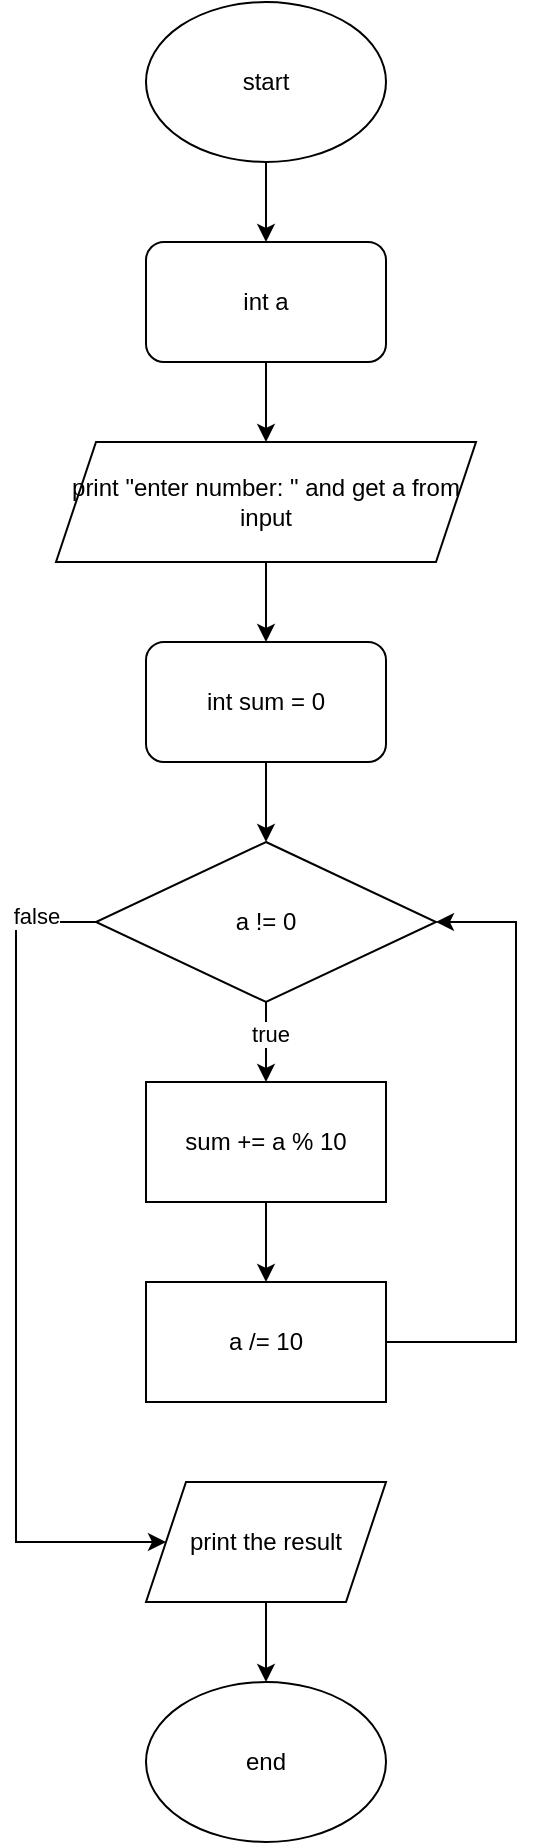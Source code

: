 <mxfile version="24.7.17">
  <diagram name="Page-1" id="P70mKtpN68wf8IWgFVFa">
    <mxGraphModel dx="754" dy="811" grid="1" gridSize="10" guides="1" tooltips="1" connect="1" arrows="1" fold="1" page="1" pageScale="1" pageWidth="850" pageHeight="1100" math="0" shadow="0">
      <root>
        <mxCell id="0" />
        <mxCell id="1" parent="0" />
        <mxCell id="1IqGT6YaL2pOZEqIe7GI-3" style="edgeStyle=orthogonalEdgeStyle;rounded=0;orthogonalLoop=1;jettySize=auto;html=1;entryX=0.5;entryY=0;entryDx=0;entryDy=0;" parent="1" source="1IqGT6YaL2pOZEqIe7GI-1" target="1IqGT6YaL2pOZEqIe7GI-2" edge="1">
          <mxGeometry relative="1" as="geometry" />
        </mxCell>
        <mxCell id="1IqGT6YaL2pOZEqIe7GI-1" value="start" style="ellipse;whiteSpace=wrap;html=1;" parent="1" vertex="1">
          <mxGeometry x="365" y="80" width="120" height="80" as="geometry" />
        </mxCell>
        <mxCell id="1IqGT6YaL2pOZEqIe7GI-5" style="edgeStyle=orthogonalEdgeStyle;rounded=0;orthogonalLoop=1;jettySize=auto;html=1;entryX=0.5;entryY=0;entryDx=0;entryDy=0;" parent="1" source="1IqGT6YaL2pOZEqIe7GI-2" target="1IqGT6YaL2pOZEqIe7GI-4" edge="1">
          <mxGeometry relative="1" as="geometry" />
        </mxCell>
        <mxCell id="1IqGT6YaL2pOZEqIe7GI-2" value="int a" style="rounded=1;whiteSpace=wrap;html=1;" parent="1" vertex="1">
          <mxGeometry x="365" y="200" width="120" height="60" as="geometry" />
        </mxCell>
        <mxCell id="1IqGT6YaL2pOZEqIe7GI-7" value="" style="edgeStyle=orthogonalEdgeStyle;rounded=0;orthogonalLoop=1;jettySize=auto;html=1;" parent="1" source="1IqGT6YaL2pOZEqIe7GI-4" target="1IqGT6YaL2pOZEqIe7GI-6" edge="1">
          <mxGeometry relative="1" as="geometry" />
        </mxCell>
        <mxCell id="1IqGT6YaL2pOZEqIe7GI-4" value="print &quot;enter number: &quot; and get a from input" style="shape=parallelogram;perimeter=parallelogramPerimeter;whiteSpace=wrap;html=1;fixedSize=1;" parent="1" vertex="1">
          <mxGeometry x="320" y="300" width="210" height="60" as="geometry" />
        </mxCell>
        <mxCell id="1IqGT6YaL2pOZEqIe7GI-9" value="" style="edgeStyle=orthogonalEdgeStyle;rounded=0;orthogonalLoop=1;jettySize=auto;html=1;" parent="1" source="1IqGT6YaL2pOZEqIe7GI-6" target="1IqGT6YaL2pOZEqIe7GI-8" edge="1">
          <mxGeometry relative="1" as="geometry" />
        </mxCell>
        <mxCell id="1IqGT6YaL2pOZEqIe7GI-6" value="int sum = 0" style="rounded=1;whiteSpace=wrap;html=1;" parent="1" vertex="1">
          <mxGeometry x="365" y="400" width="120" height="60" as="geometry" />
        </mxCell>
        <mxCell id="1IqGT6YaL2pOZEqIe7GI-11" value="" style="edgeStyle=orthogonalEdgeStyle;rounded=0;orthogonalLoop=1;jettySize=auto;html=1;" parent="1" source="1IqGT6YaL2pOZEqIe7GI-8" target="1IqGT6YaL2pOZEqIe7GI-10" edge="1">
          <mxGeometry relative="1" as="geometry" />
        </mxCell>
        <mxCell id="1IqGT6YaL2pOZEqIe7GI-14" value="true" style="edgeLabel;html=1;align=center;verticalAlign=middle;resizable=0;points=[];" parent="1IqGT6YaL2pOZEqIe7GI-11" vertex="1" connectable="0">
          <mxGeometry x="-0.2" y="2" relative="1" as="geometry">
            <mxPoint as="offset" />
          </mxGeometry>
        </mxCell>
        <mxCell id="1IqGT6YaL2pOZEqIe7GI-16" style="edgeStyle=orthogonalEdgeStyle;rounded=0;orthogonalLoop=1;jettySize=auto;html=1;entryX=0;entryY=0.5;entryDx=0;entryDy=0;" parent="1" source="1IqGT6YaL2pOZEqIe7GI-8" target="1IqGT6YaL2pOZEqIe7GI-15" edge="1">
          <mxGeometry relative="1" as="geometry">
            <Array as="points">
              <mxPoint x="300" y="540" />
              <mxPoint x="300" y="850" />
            </Array>
          </mxGeometry>
        </mxCell>
        <mxCell id="6qyBzlXWU6L7vzzKls1--2" value="false" style="edgeLabel;html=1;align=center;verticalAlign=middle;resizable=0;points=[];" vertex="1" connectable="0" parent="1IqGT6YaL2pOZEqIe7GI-16">
          <mxGeometry x="-0.859" y="-3" relative="1" as="geometry">
            <mxPoint as="offset" />
          </mxGeometry>
        </mxCell>
        <mxCell id="1IqGT6YaL2pOZEqIe7GI-8" value="a != 0" style="rhombus;whiteSpace=wrap;html=1;" parent="1" vertex="1">
          <mxGeometry x="340" y="500" width="170" height="80" as="geometry" />
        </mxCell>
        <mxCell id="1IqGT6YaL2pOZEqIe7GI-13" value="" style="edgeStyle=orthogonalEdgeStyle;rounded=0;orthogonalLoop=1;jettySize=auto;html=1;" parent="1" source="1IqGT6YaL2pOZEqIe7GI-10" target="1IqGT6YaL2pOZEqIe7GI-12" edge="1">
          <mxGeometry relative="1" as="geometry" />
        </mxCell>
        <mxCell id="1IqGT6YaL2pOZEqIe7GI-10" value="sum += a % 10" style="rounded=0;whiteSpace=wrap;html=1;" parent="1" vertex="1">
          <mxGeometry x="365" y="620" width="120" height="60" as="geometry" />
        </mxCell>
        <mxCell id="6qyBzlXWU6L7vzzKls1--1" style="edgeStyle=orthogonalEdgeStyle;rounded=0;orthogonalLoop=1;jettySize=auto;html=1;entryX=1;entryY=0.5;entryDx=0;entryDy=0;" edge="1" parent="1" source="1IqGT6YaL2pOZEqIe7GI-12" target="1IqGT6YaL2pOZEqIe7GI-8">
          <mxGeometry relative="1" as="geometry">
            <Array as="points">
              <mxPoint x="550" y="750" />
              <mxPoint x="550" y="540" />
            </Array>
          </mxGeometry>
        </mxCell>
        <mxCell id="1IqGT6YaL2pOZEqIe7GI-12" value="a /= 10" style="rounded=0;whiteSpace=wrap;html=1;" parent="1" vertex="1">
          <mxGeometry x="365" y="720" width="120" height="60" as="geometry" />
        </mxCell>
        <mxCell id="1IqGT6YaL2pOZEqIe7GI-18" value="" style="edgeStyle=orthogonalEdgeStyle;rounded=0;orthogonalLoop=1;jettySize=auto;html=1;" parent="1" source="1IqGT6YaL2pOZEqIe7GI-15" target="1IqGT6YaL2pOZEqIe7GI-17" edge="1">
          <mxGeometry relative="1" as="geometry" />
        </mxCell>
        <mxCell id="1IqGT6YaL2pOZEqIe7GI-15" value="print the result" style="shape=parallelogram;perimeter=parallelogramPerimeter;whiteSpace=wrap;html=1;fixedSize=1;" parent="1" vertex="1">
          <mxGeometry x="365" y="820" width="120" height="60" as="geometry" />
        </mxCell>
        <mxCell id="1IqGT6YaL2pOZEqIe7GI-17" value="end" style="ellipse;whiteSpace=wrap;html=1;" parent="1" vertex="1">
          <mxGeometry x="365" y="920" width="120" height="80" as="geometry" />
        </mxCell>
      </root>
    </mxGraphModel>
  </diagram>
</mxfile>

